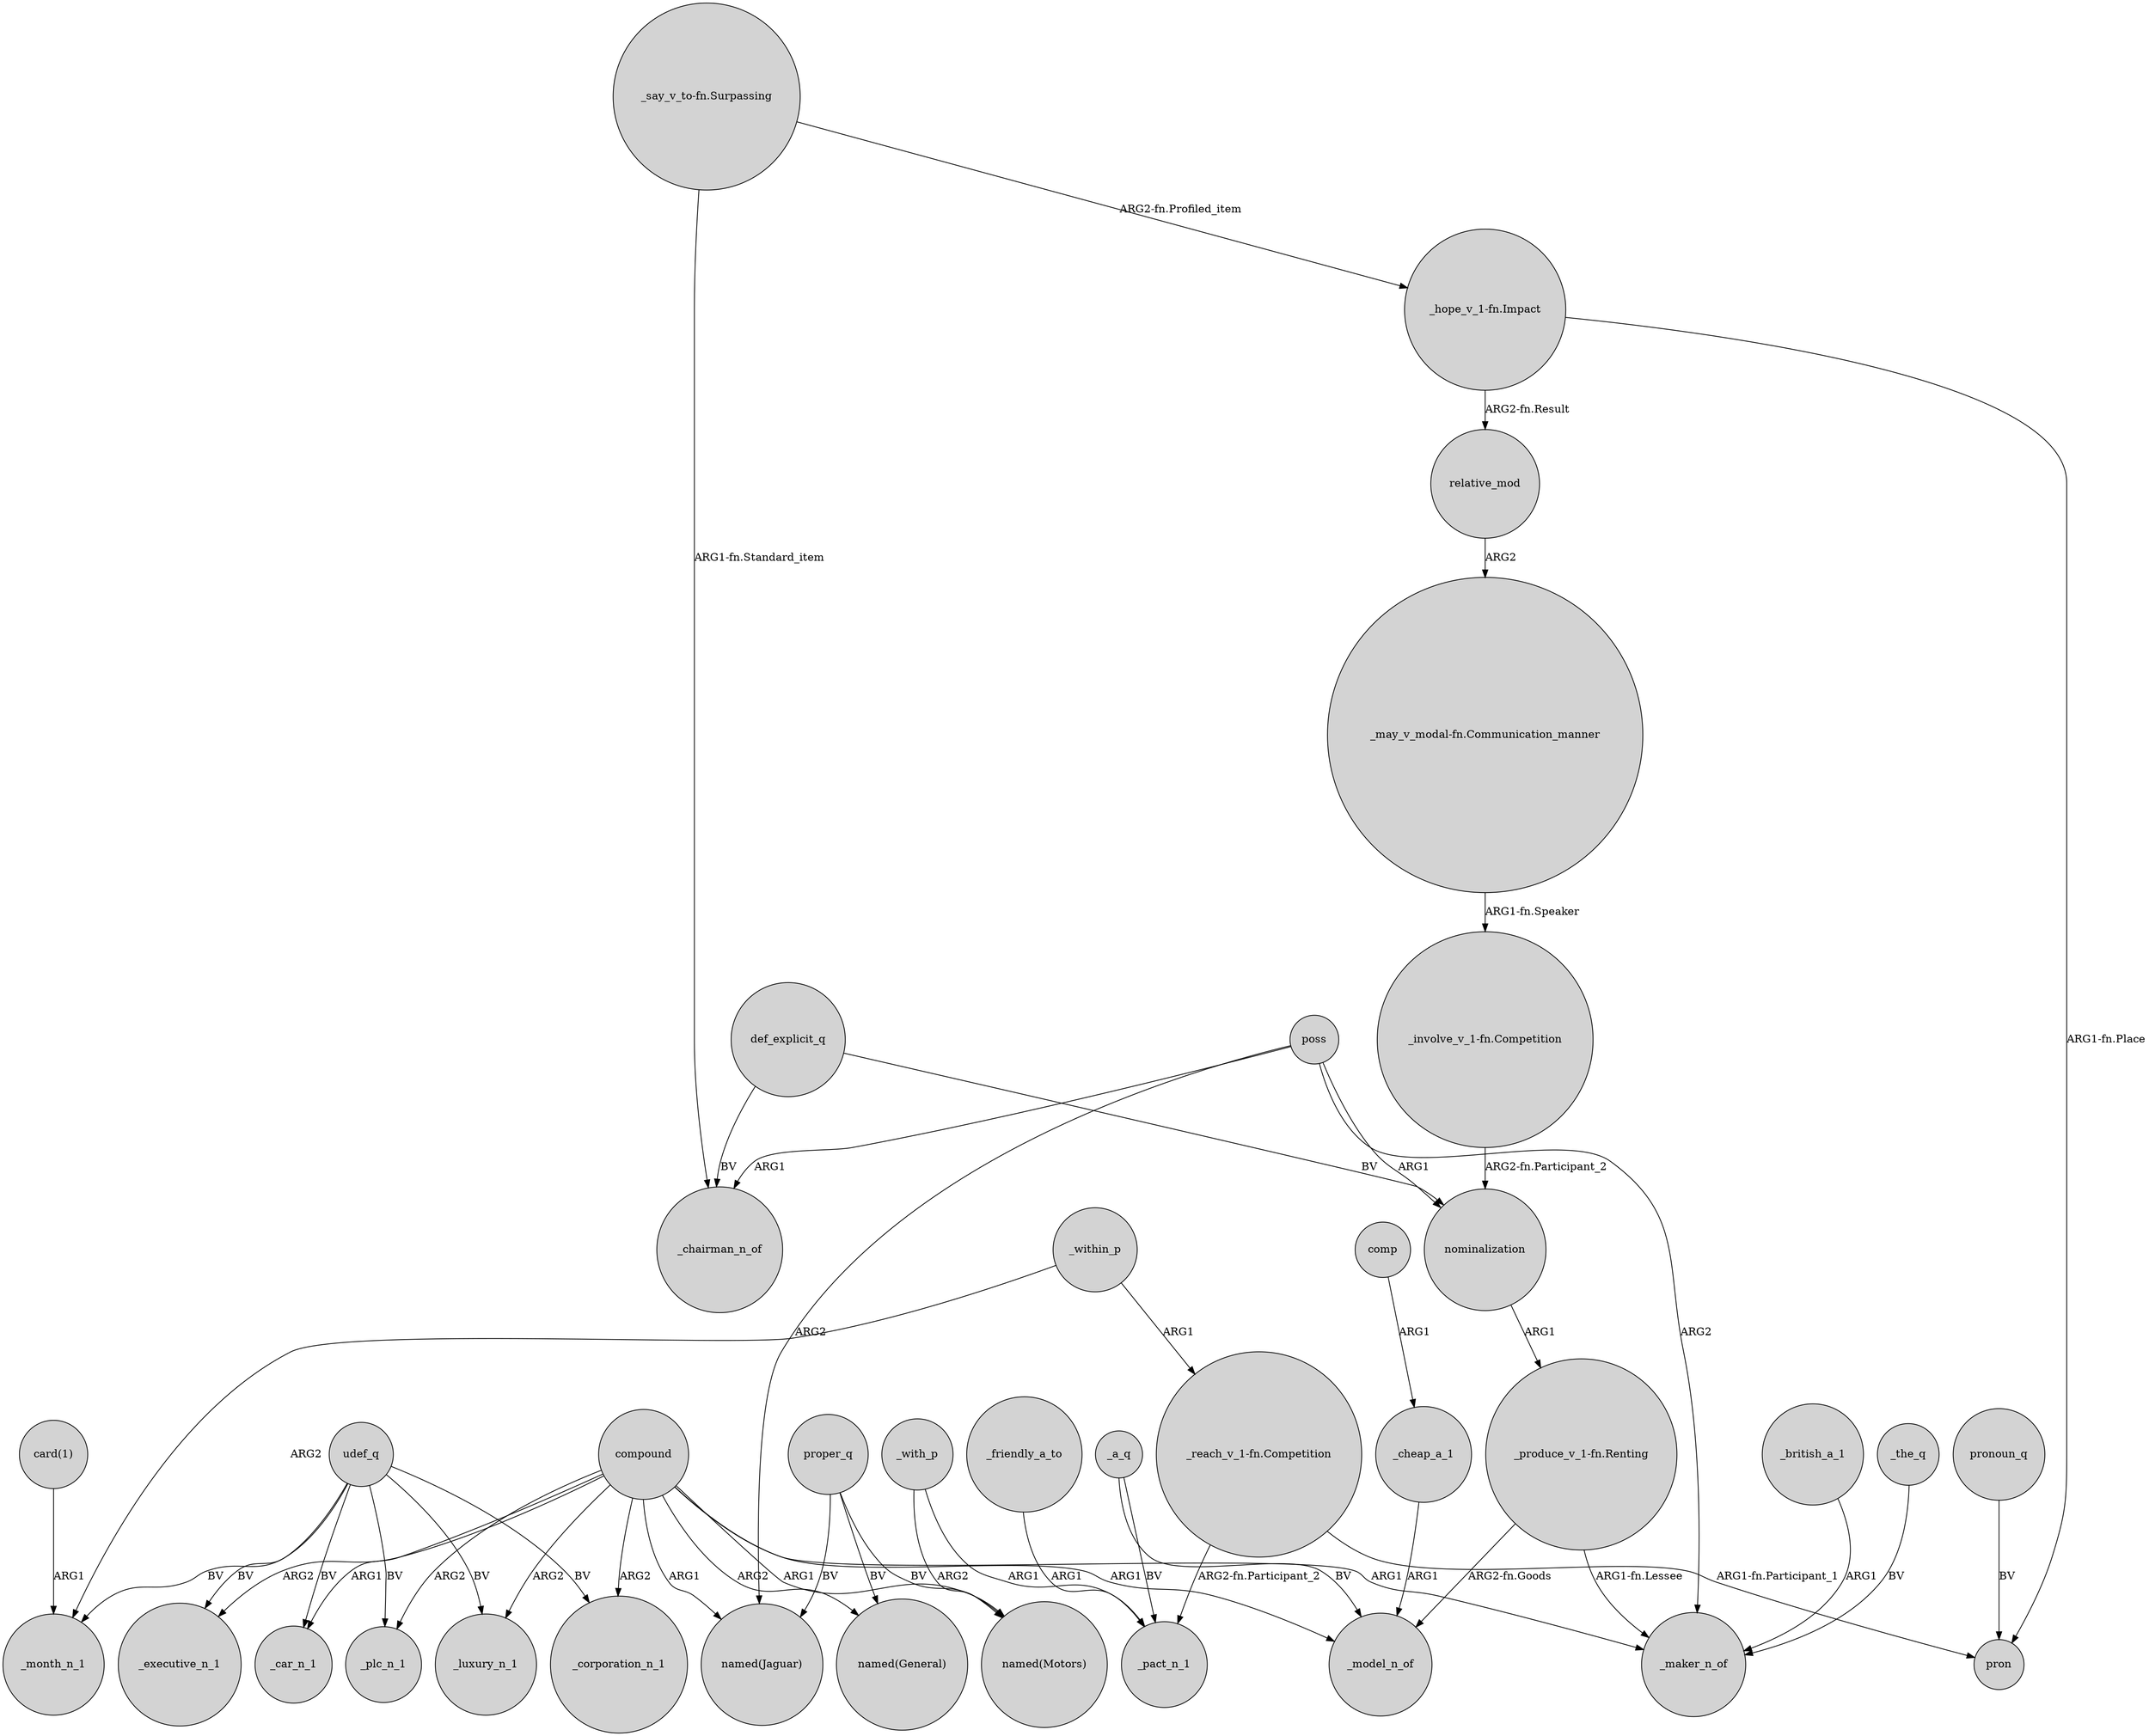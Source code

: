 digraph {
	node [shape=circle style=filled]
	udef_q -> _month_n_1 [label=BV]
	"_produce_v_1-fn.Renting" -> _model_n_of [label="ARG2-fn.Goods"]
	"_say_v_to-fn.Surpassing" -> _chairman_n_of [label="ARG1-fn.Standard_item"]
	_friendly_a_to -> _pact_n_1 [label=ARG1]
	compound -> _plc_n_1 [label=ARG2]
	_british_a_1 -> _maker_n_of [label=ARG1]
	compound -> _car_n_1 [label=ARG1]
	compound -> _luxury_n_1 [label=ARG2]
	compound -> _model_n_of [label=ARG1]
	udef_q -> _luxury_n_1 [label=BV]
	_a_q -> _model_n_of [label=BV]
	def_explicit_q -> _chairman_n_of [label=BV]
	"_hope_v_1-fn.Impact" -> relative_mod [label="ARG2-fn.Result"]
	poss -> nominalization [label=ARG1]
	pronoun_q -> pron [label=BV]
	"_reach_v_1-fn.Competition" -> _pact_n_1 [label="ARG2-fn.Participant_2"]
	compound -> "named(Motors)" [label=ARG1]
	"_produce_v_1-fn.Renting" -> _maker_n_of [label="ARG1-fn.Lessee"]
	udef_q -> _executive_n_1 [label=BV]
	"card(1)" -> _month_n_1 [label=ARG1]
	_a_q -> _pact_n_1 [label=BV]
	_with_p -> "named(Motors)" [label=ARG2]
	poss -> "named(Jaguar)" [label=ARG2]
	proper_q -> "named(Jaguar)" [label=BV]
	udef_q -> _car_n_1 [label=BV]
	proper_q -> "named(General)" [label=BV]
	nominalization -> "_produce_v_1-fn.Renting" [label=ARG1]
	def_explicit_q -> nominalization [label=BV]
	_with_p -> _pact_n_1 [label=ARG1]
	poss -> _maker_n_of [label=ARG2]
	"_reach_v_1-fn.Competition" -> pron [label="ARG1-fn.Participant_1"]
	"_involve_v_1-fn.Competition" -> nominalization [label="ARG2-fn.Participant_2"]
	compound -> _executive_n_1 [label=ARG2]
	comp -> _cheap_a_1 [label=ARG1]
	"_hope_v_1-fn.Impact" -> pron [label="ARG1-fn.Place"]
	compound -> _corporation_n_1 [label=ARG2]
	compound -> _maker_n_of [label=ARG1]
	udef_q -> _corporation_n_1 [label=BV]
	_within_p -> "_reach_v_1-fn.Competition" [label=ARG1]
	_within_p -> _month_n_1 [label=ARG2]
	"_may_v_modal-fn.Communication_manner" -> "_involve_v_1-fn.Competition" [label="ARG1-fn.Speaker"]
	_the_q -> _maker_n_of [label=BV]
	udef_q -> _plc_n_1 [label=BV]
	poss -> _chairman_n_of [label=ARG1]
	proper_q -> "named(Motors)" [label=BV]
	"_say_v_to-fn.Surpassing" -> "_hope_v_1-fn.Impact" [label="ARG2-fn.Profiled_item"]
	_cheap_a_1 -> _model_n_of [label=ARG1]
	relative_mod -> "_may_v_modal-fn.Communication_manner" [label=ARG2]
	compound -> "named(General)" [label=ARG2]
	compound -> "named(Jaguar)" [label=ARG1]
}
